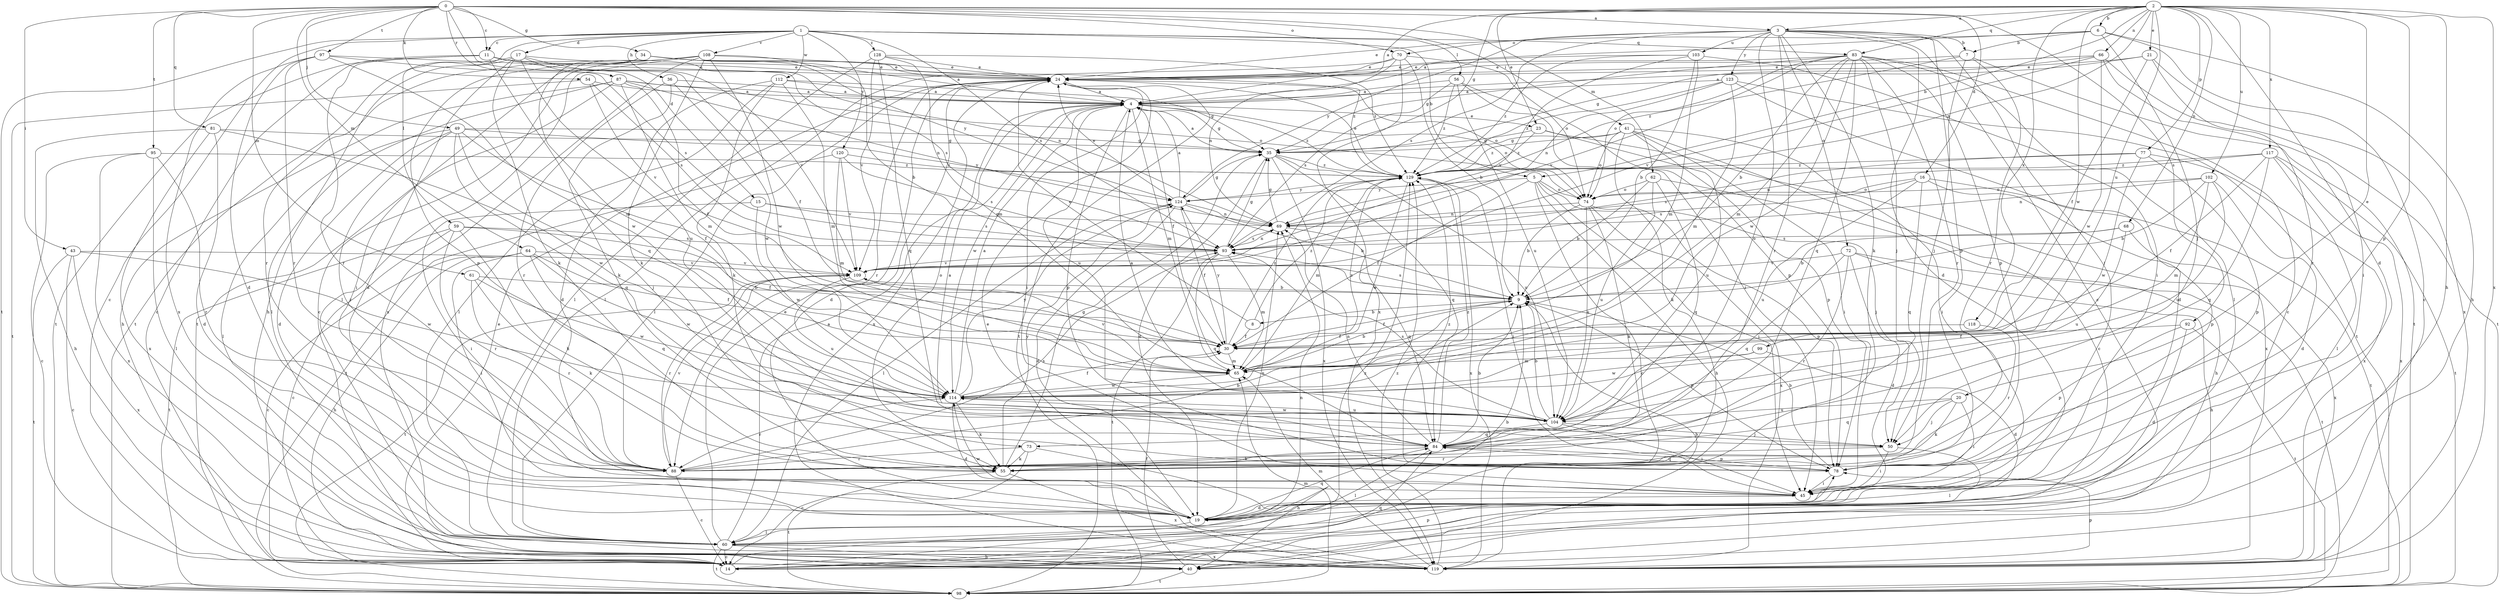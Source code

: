 strict digraph  {
0;
1;
2;
3;
4;
5;
6;
7;
8;
9;
11;
14;
15;
16;
17;
19;
20;
21;
23;
24;
30;
34;
35;
36;
40;
41;
43;
45;
49;
50;
54;
55;
56;
59;
60;
61;
62;
64;
65;
66;
68;
69;
70;
72;
73;
74;
77;
78;
81;
83;
84;
87;
88;
92;
93;
95;
97;
98;
99;
102;
103;
104;
108;
109;
112;
114;
117;
118;
119;
120;
123;
124;
128;
129;
0 -> 3  [label=a];
0 -> 11  [label=c];
0 -> 15  [label=d];
0 -> 16  [label=d];
0 -> 34  [label=g];
0 -> 41  [label=i];
0 -> 43  [label=i];
0 -> 49  [label=j];
0 -> 54  [label=k];
0 -> 61  [label=m];
0 -> 62  [label=m];
0 -> 64  [label=m];
0 -> 70  [label=o];
0 -> 81  [label=q];
0 -> 87  [label=r];
0 -> 92  [label=s];
0 -> 95  [label=t];
0 -> 97  [label=t];
1 -> 5  [label=b];
1 -> 11  [label=c];
1 -> 14  [label=c];
1 -> 17  [label=d];
1 -> 36  [label=h];
1 -> 56  [label=l];
1 -> 59  [label=l];
1 -> 83  [label=q];
1 -> 93  [label=s];
1 -> 98  [label=t];
1 -> 108  [label=v];
1 -> 112  [label=w];
1 -> 120  [label=y];
1 -> 128  [label=z];
2 -> 3  [label=a];
2 -> 4  [label=a];
2 -> 5  [label=b];
2 -> 6  [label=b];
2 -> 19  [label=d];
2 -> 20  [label=e];
2 -> 21  [label=e];
2 -> 23  [label=e];
2 -> 35  [label=g];
2 -> 40  [label=h];
2 -> 66  [label=n];
2 -> 68  [label=n];
2 -> 69  [label=n];
2 -> 77  [label=p];
2 -> 78  [label=p];
2 -> 83  [label=q];
2 -> 99  [label=u];
2 -> 102  [label=u];
2 -> 114  [label=w];
2 -> 117  [label=x];
2 -> 118  [label=x];
2 -> 119  [label=x];
3 -> 7  [label=b];
3 -> 14  [label=c];
3 -> 19  [label=d];
3 -> 45  [label=i];
3 -> 55  [label=k];
3 -> 70  [label=o];
3 -> 72  [label=o];
3 -> 73  [label=o];
3 -> 78  [label=p];
3 -> 88  [label=r];
3 -> 93  [label=s];
3 -> 103  [label=u];
3 -> 123  [label=y];
3 -> 124  [label=y];
4 -> 23  [label=e];
4 -> 30  [label=f];
4 -> 35  [label=g];
4 -> 65  [label=m];
4 -> 73  [label=o];
4 -> 74  [label=o];
4 -> 78  [label=p];
4 -> 104  [label=u];
4 -> 114  [label=w];
4 -> 129  [label=z];
5 -> 14  [label=c];
5 -> 30  [label=f];
5 -> 40  [label=h];
5 -> 45  [label=i];
5 -> 50  [label=j];
5 -> 74  [label=o];
5 -> 124  [label=y];
6 -> 4  [label=a];
6 -> 7  [label=b];
6 -> 14  [label=c];
6 -> 24  [label=e];
6 -> 40  [label=h];
6 -> 50  [label=j];
7 -> 24  [label=e];
7 -> 50  [label=j];
7 -> 88  [label=r];
7 -> 98  [label=t];
7 -> 129  [label=z];
8 -> 24  [label=e];
8 -> 30  [label=f];
8 -> 129  [label=z];
9 -> 8  [label=b];
9 -> 30  [label=f];
9 -> 78  [label=p];
9 -> 93  [label=s];
11 -> 14  [label=c];
11 -> 24  [label=e];
11 -> 69  [label=n];
11 -> 84  [label=q];
11 -> 88  [label=r];
11 -> 93  [label=s];
11 -> 98  [label=t];
14 -> 24  [label=e];
14 -> 69  [label=n];
14 -> 78  [label=p];
14 -> 84  [label=q];
14 -> 129  [label=z];
15 -> 45  [label=i];
15 -> 69  [label=n];
15 -> 93  [label=s];
15 -> 114  [label=w];
16 -> 74  [label=o];
16 -> 78  [label=p];
16 -> 84  [label=q];
16 -> 93  [label=s];
16 -> 98  [label=t];
16 -> 104  [label=u];
17 -> 19  [label=d];
17 -> 24  [label=e];
17 -> 30  [label=f];
17 -> 40  [label=h];
17 -> 55  [label=k];
17 -> 98  [label=t];
17 -> 104  [label=u];
17 -> 109  [label=v];
19 -> 60  [label=l];
19 -> 69  [label=n];
19 -> 84  [label=q];
19 -> 114  [label=w];
20 -> 45  [label=i];
20 -> 50  [label=j];
20 -> 55  [label=k];
20 -> 84  [label=q];
20 -> 104  [label=u];
21 -> 4  [label=a];
21 -> 24  [label=e];
21 -> 30  [label=f];
21 -> 88  [label=r];
21 -> 119  [label=x];
23 -> 35  [label=g];
23 -> 45  [label=i];
23 -> 104  [label=u];
23 -> 129  [label=z];
24 -> 4  [label=a];
24 -> 19  [label=d];
24 -> 45  [label=i];
24 -> 60  [label=l];
24 -> 74  [label=o];
24 -> 88  [label=r];
24 -> 98  [label=t];
24 -> 119  [label=x];
30 -> 65  [label=m];
30 -> 124  [label=y];
30 -> 129  [label=z];
34 -> 4  [label=a];
34 -> 24  [label=e];
34 -> 65  [label=m];
34 -> 78  [label=p];
34 -> 88  [label=r];
34 -> 124  [label=y];
34 -> 129  [label=z];
35 -> 4  [label=a];
35 -> 19  [label=d];
35 -> 84  [label=q];
35 -> 104  [label=u];
35 -> 119  [label=x];
35 -> 129  [label=z];
36 -> 4  [label=a];
36 -> 55  [label=k];
36 -> 88  [label=r];
36 -> 114  [label=w];
40 -> 30  [label=f];
40 -> 98  [label=t];
41 -> 14  [label=c];
41 -> 35  [label=g];
41 -> 45  [label=i];
41 -> 55  [label=k];
41 -> 74  [label=o];
41 -> 78  [label=p];
41 -> 119  [label=x];
41 -> 129  [label=z];
43 -> 14  [label=c];
43 -> 98  [label=t];
43 -> 109  [label=v];
43 -> 114  [label=w];
43 -> 119  [label=x];
45 -> 19  [label=d];
49 -> 19  [label=d];
49 -> 30  [label=f];
49 -> 35  [label=g];
49 -> 50  [label=j];
49 -> 60  [label=l];
49 -> 84  [label=q];
49 -> 88  [label=r];
49 -> 124  [label=y];
50 -> 4  [label=a];
50 -> 45  [label=i];
50 -> 60  [label=l];
50 -> 88  [label=r];
54 -> 4  [label=a];
54 -> 93  [label=s];
54 -> 98  [label=t];
54 -> 109  [label=v];
55 -> 35  [label=g];
55 -> 98  [label=t];
55 -> 119  [label=x];
55 -> 124  [label=y];
56 -> 4  [label=a];
56 -> 45  [label=i];
56 -> 78  [label=p];
56 -> 93  [label=s];
56 -> 104  [label=u];
56 -> 129  [label=z];
59 -> 14  [label=c];
59 -> 30  [label=f];
59 -> 55  [label=k];
59 -> 88  [label=r];
59 -> 93  [label=s];
59 -> 98  [label=t];
60 -> 4  [label=a];
60 -> 9  [label=b];
60 -> 14  [label=c];
60 -> 24  [label=e];
60 -> 40  [label=h];
60 -> 98  [label=t];
60 -> 119  [label=x];
61 -> 9  [label=b];
61 -> 55  [label=k];
61 -> 88  [label=r];
61 -> 114  [label=w];
62 -> 9  [label=b];
62 -> 40  [label=h];
62 -> 74  [label=o];
62 -> 84  [label=q];
62 -> 104  [label=u];
64 -> 14  [label=c];
64 -> 30  [label=f];
64 -> 40  [label=h];
64 -> 45  [label=i];
64 -> 84  [label=q];
64 -> 109  [label=v];
64 -> 114  [label=w];
65 -> 9  [label=b];
65 -> 109  [label=v];
65 -> 114  [label=w];
65 -> 129  [label=z];
66 -> 24  [label=e];
66 -> 35  [label=g];
66 -> 45  [label=i];
66 -> 98  [label=t];
66 -> 109  [label=v];
66 -> 114  [label=w];
68 -> 9  [label=b];
68 -> 93  [label=s];
68 -> 104  [label=u];
68 -> 119  [label=x];
69 -> 35  [label=g];
69 -> 84  [label=q];
69 -> 93  [label=s];
70 -> 9  [label=b];
70 -> 24  [label=e];
70 -> 60  [label=l];
70 -> 69  [label=n];
70 -> 74  [label=o];
70 -> 119  [label=x];
72 -> 19  [label=d];
72 -> 40  [label=h];
72 -> 84  [label=q];
72 -> 88  [label=r];
72 -> 98  [label=t];
72 -> 109  [label=v];
73 -> 14  [label=c];
73 -> 40  [label=h];
73 -> 55  [label=k];
73 -> 88  [label=r];
74 -> 9  [label=b];
74 -> 55  [label=k];
74 -> 69  [label=n];
74 -> 78  [label=p];
74 -> 104  [label=u];
74 -> 119  [label=x];
77 -> 78  [label=p];
77 -> 93  [label=s];
77 -> 114  [label=w];
77 -> 119  [label=x];
77 -> 129  [label=z];
78 -> 9  [label=b];
78 -> 45  [label=i];
78 -> 84  [label=q];
78 -> 129  [label=z];
81 -> 19  [label=d];
81 -> 35  [label=g];
81 -> 40  [label=h];
81 -> 114  [label=w];
81 -> 119  [label=x];
83 -> 9  [label=b];
83 -> 14  [label=c];
83 -> 24  [label=e];
83 -> 35  [label=g];
83 -> 45  [label=i];
83 -> 50  [label=j];
83 -> 65  [label=m];
83 -> 74  [label=o];
83 -> 78  [label=p];
83 -> 84  [label=q];
83 -> 88  [label=r];
83 -> 109  [label=v];
83 -> 114  [label=w];
84 -> 9  [label=b];
84 -> 55  [label=k];
84 -> 60  [label=l];
84 -> 69  [label=n];
84 -> 78  [label=p];
84 -> 129  [label=z];
87 -> 4  [label=a];
87 -> 30  [label=f];
87 -> 40  [label=h];
87 -> 45  [label=i];
87 -> 60  [label=l];
87 -> 65  [label=m];
87 -> 69  [label=n];
87 -> 74  [label=o];
88 -> 9  [label=b];
88 -> 14  [label=c];
88 -> 93  [label=s];
88 -> 109  [label=v];
92 -> 19  [label=d];
92 -> 30  [label=f];
92 -> 78  [label=p];
92 -> 98  [label=t];
93 -> 35  [label=g];
93 -> 65  [label=m];
93 -> 69  [label=n];
93 -> 84  [label=q];
93 -> 98  [label=t];
93 -> 109  [label=v];
95 -> 14  [label=c];
95 -> 60  [label=l];
95 -> 88  [label=r];
95 -> 119  [label=x];
95 -> 129  [label=z];
97 -> 19  [label=d];
97 -> 24  [label=e];
97 -> 88  [label=r];
97 -> 93  [label=s];
97 -> 114  [label=w];
97 -> 119  [label=x];
98 -> 65  [label=m];
99 -> 19  [label=d];
99 -> 65  [label=m];
99 -> 114  [label=w];
102 -> 9  [label=b];
102 -> 19  [label=d];
102 -> 65  [label=m];
102 -> 69  [label=n];
102 -> 74  [label=o];
102 -> 104  [label=u];
103 -> 9  [label=b];
103 -> 24  [label=e];
103 -> 60  [label=l];
103 -> 65  [label=m];
103 -> 109  [label=v];
103 -> 129  [label=z];
104 -> 4  [label=a];
104 -> 9  [label=b];
104 -> 45  [label=i];
104 -> 50  [label=j];
104 -> 84  [label=q];
104 -> 93  [label=s];
104 -> 114  [label=w];
108 -> 9  [label=b];
108 -> 14  [label=c];
108 -> 24  [label=e];
108 -> 55  [label=k];
108 -> 60  [label=l];
108 -> 98  [label=t];
108 -> 114  [label=w];
108 -> 119  [label=x];
109 -> 9  [label=b];
109 -> 88  [label=r];
109 -> 98  [label=t];
109 -> 104  [label=u];
112 -> 4  [label=a];
112 -> 19  [label=d];
112 -> 35  [label=g];
112 -> 55  [label=k];
112 -> 60  [label=l];
112 -> 65  [label=m];
114 -> 4  [label=a];
114 -> 19  [label=d];
114 -> 30  [label=f];
114 -> 55  [label=k];
114 -> 88  [label=r];
114 -> 104  [label=u];
114 -> 124  [label=y];
117 -> 30  [label=f];
117 -> 60  [label=l];
117 -> 69  [label=n];
117 -> 84  [label=q];
117 -> 98  [label=t];
117 -> 119  [label=x];
117 -> 129  [label=z];
118 -> 30  [label=f];
118 -> 88  [label=r];
119 -> 9  [label=b];
119 -> 24  [label=e];
119 -> 65  [label=m];
119 -> 78  [label=p];
119 -> 129  [label=z];
120 -> 65  [label=m];
120 -> 93  [label=s];
120 -> 98  [label=t];
120 -> 109  [label=v];
120 -> 129  [label=z];
123 -> 4  [label=a];
123 -> 19  [label=d];
123 -> 65  [label=m];
123 -> 69  [label=n];
123 -> 98  [label=t];
123 -> 129  [label=z];
124 -> 4  [label=a];
124 -> 9  [label=b];
124 -> 19  [label=d];
124 -> 24  [label=e];
124 -> 30  [label=f];
124 -> 35  [label=g];
124 -> 60  [label=l];
124 -> 69  [label=n];
128 -> 24  [label=e];
128 -> 60  [label=l];
128 -> 65  [label=m];
128 -> 84  [label=q];
128 -> 109  [label=v];
128 -> 129  [label=z];
129 -> 24  [label=e];
129 -> 45  [label=i];
129 -> 65  [label=m];
129 -> 114  [label=w];
129 -> 119  [label=x];
129 -> 124  [label=y];
}
